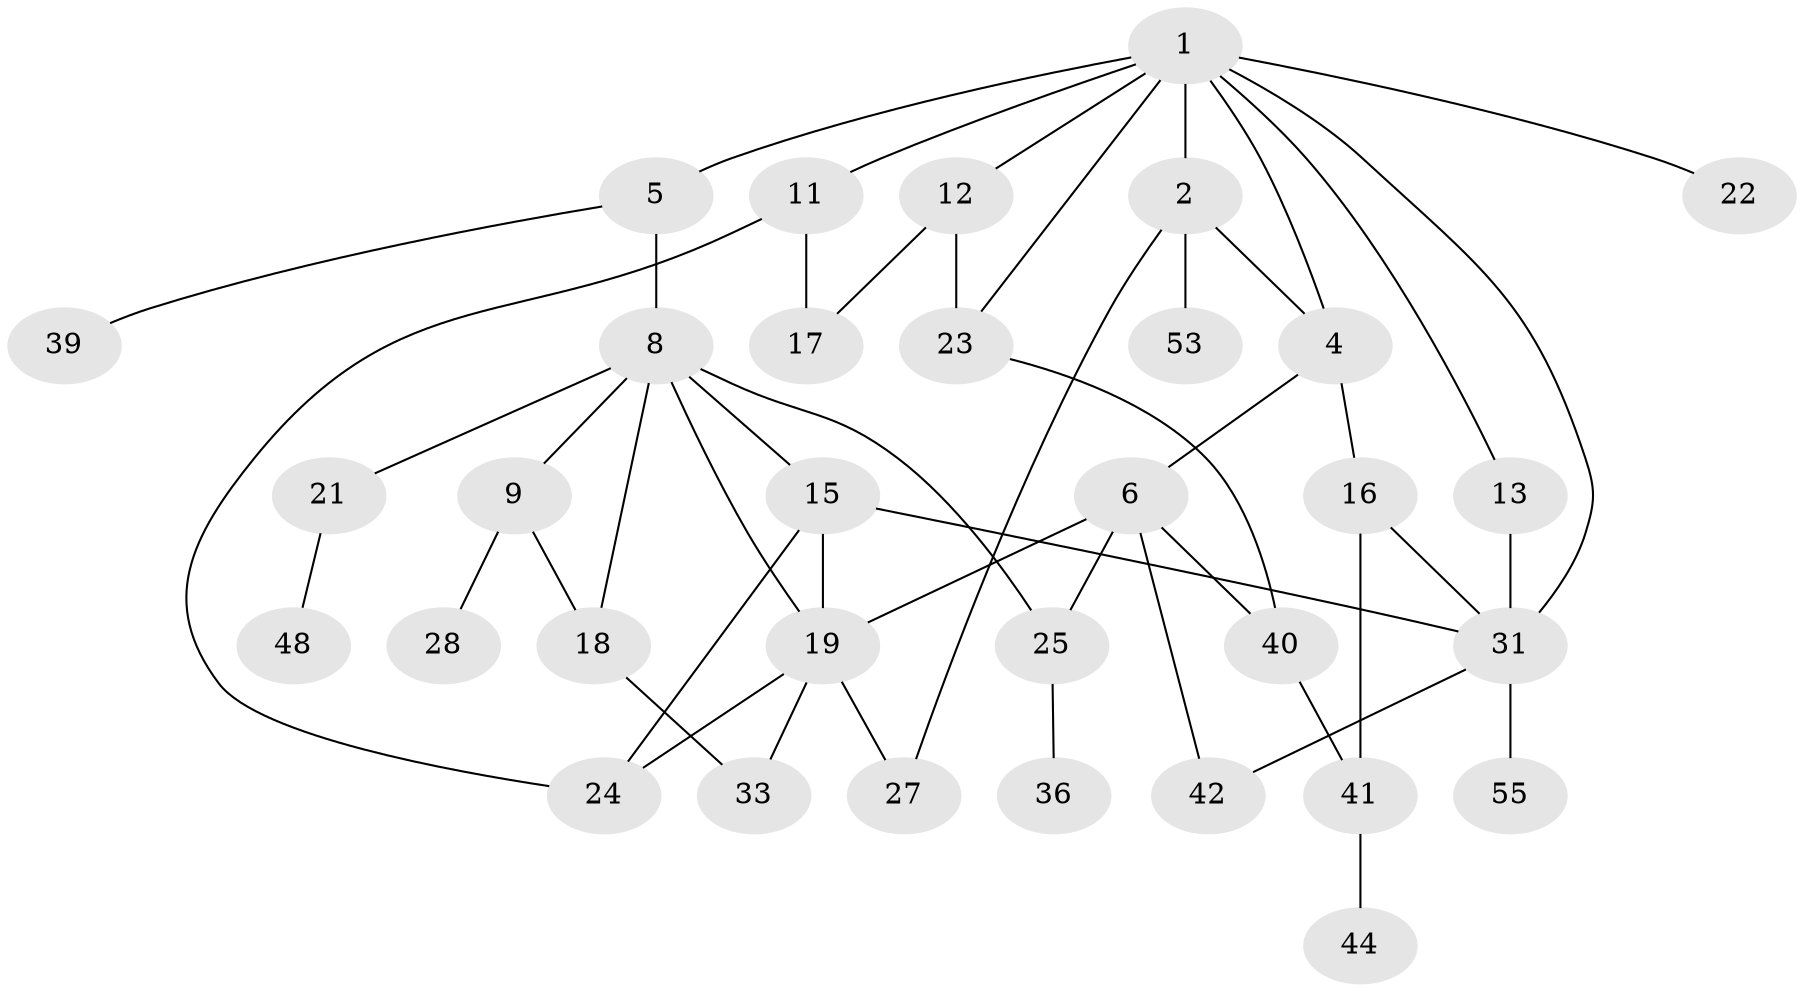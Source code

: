 // original degree distribution, {5: 0.07272727272727272, 4: 0.2909090909090909, 3: 0.16363636363636364, 6: 0.01818181818181818, 2: 0.18181818181818182, 1: 0.2727272727272727}
// Generated by graph-tools (version 1.1) at 2025/17/03/04/25 18:17:10]
// undirected, 33 vertices, 49 edges
graph export_dot {
graph [start="1"]
  node [color=gray90,style=filled];
  1 [super="+7+3"];
  2;
  4;
  5;
  6;
  8 [super="+10+43+34"];
  9;
  11;
  12 [super="+14"];
  13 [super="+30"];
  15 [super="+37"];
  16 [super="+46"];
  17 [super="+20"];
  18 [super="+45"];
  19 [super="+26+38+32"];
  21;
  22;
  23 [super="+35"];
  24;
  25;
  27;
  28;
  31 [super="+49+50"];
  33 [super="+52"];
  36;
  39;
  40;
  41 [super="+47"];
  42;
  44;
  48;
  53;
  55;
  1 -- 2;
  1 -- 13;
  1 -- 22;
  1 -- 11;
  1 -- 4;
  1 -- 31;
  1 -- 12;
  1 -- 5;
  1 -- 23;
  2 -- 4;
  2 -- 53;
  2 -- 27;
  4 -- 6;
  4 -- 16;
  5 -- 8;
  5 -- 39;
  6 -- 25;
  6 -- 42;
  6 -- 40;
  6 -- 19;
  8 -- 9;
  8 -- 18;
  8 -- 21;
  8 -- 15;
  8 -- 25 [weight=2];
  8 -- 19 [weight=2];
  9 -- 18;
  9 -- 28;
  11 -- 24;
  11 -- 17;
  12 -- 17;
  12 -- 23;
  13 -- 31;
  15 -- 19;
  15 -- 24;
  15 -- 31;
  16 -- 41;
  16 -- 31;
  18 -- 33;
  19 -- 27;
  19 -- 24;
  19 -- 33;
  21 -- 48;
  23 -- 40;
  25 -- 36;
  31 -- 55;
  31 -- 42;
  40 -- 41;
  41 -- 44;
}
